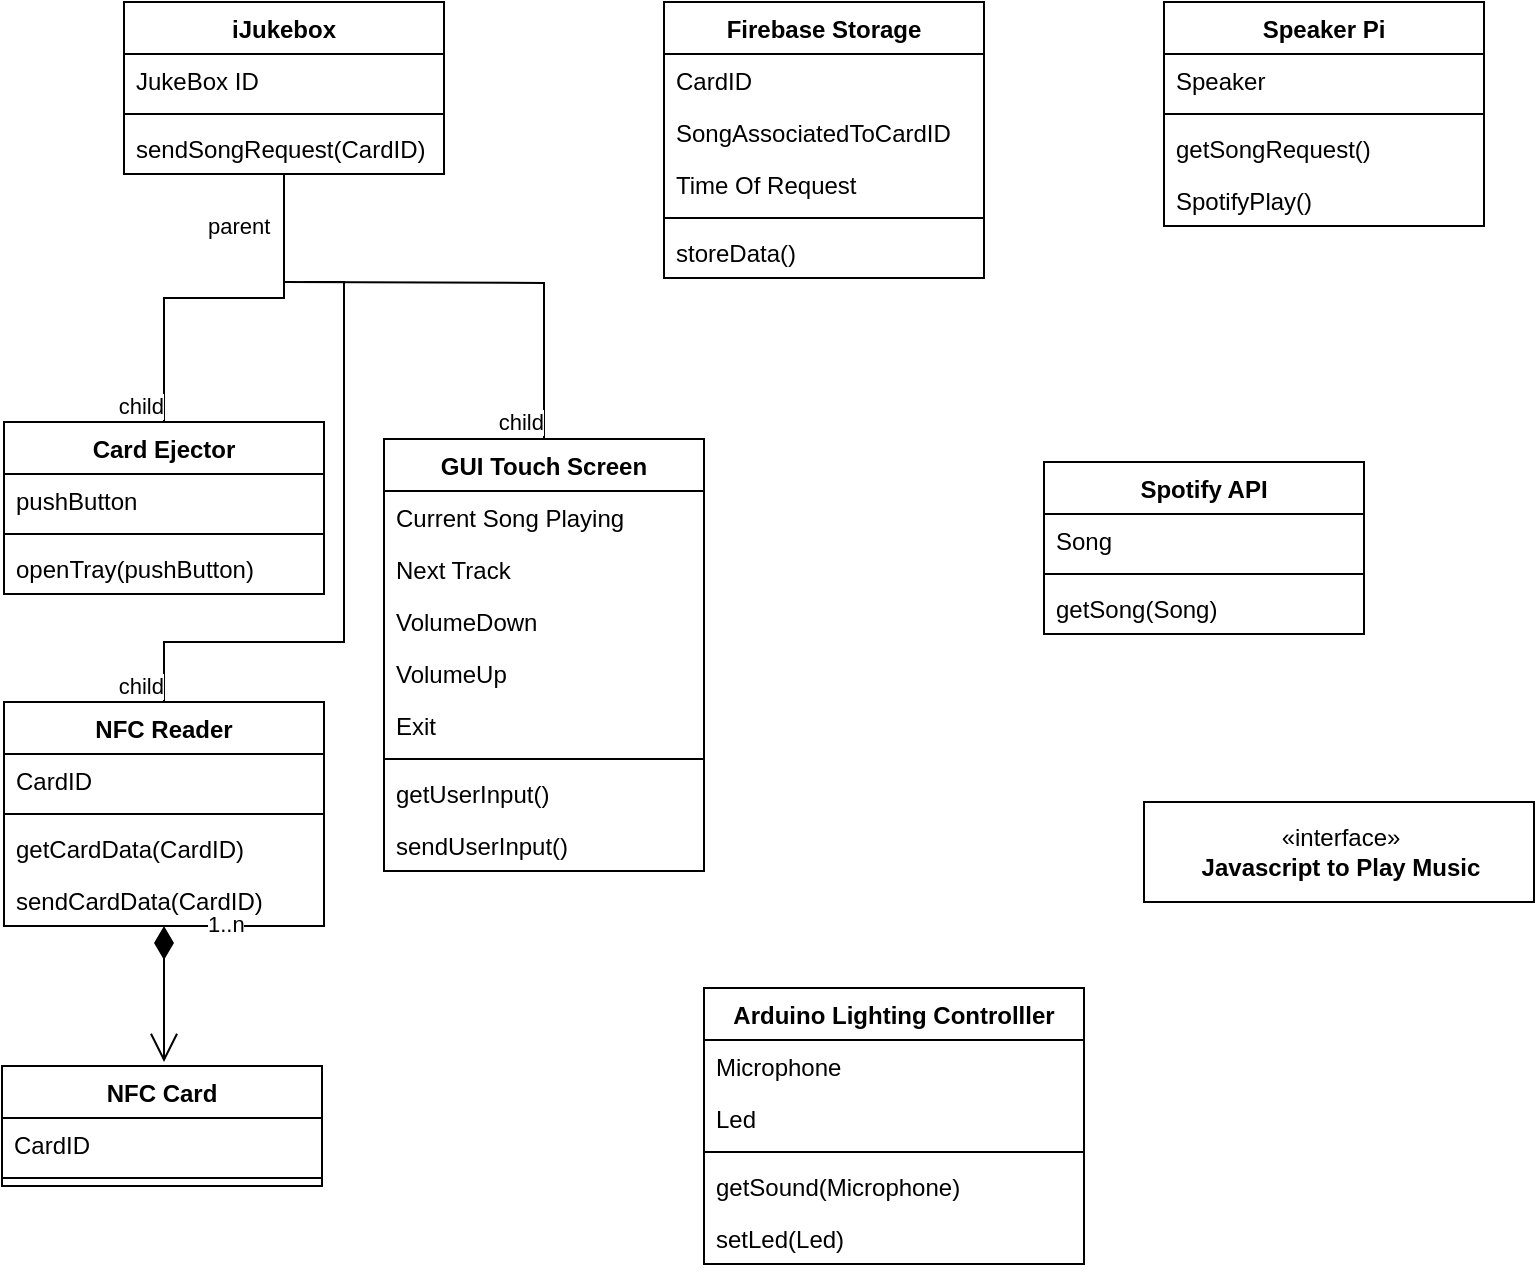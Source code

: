 <mxfile version="16.5.3" type="github">
  <diagram id="C5RBs43oDa-KdzZeNtuy" name="Page-1">
    <mxGraphModel dx="1020" dy="752" grid="1" gridSize="10" guides="1" tooltips="1" connect="1" arrows="1" fold="1" page="1" pageScale="1" pageWidth="827" pageHeight="1169" math="0" shadow="0">
      <root>
        <mxCell id="WIyWlLk6GJQsqaUBKTNV-0" />
        <mxCell id="WIyWlLk6GJQsqaUBKTNV-1" parent="WIyWlLk6GJQsqaUBKTNV-0" />
        <mxCell id="ghwq6gVGDbaOMy1OxIAP-0" value="iJukebox" style="swimlane;fontStyle=1;align=center;verticalAlign=top;childLayout=stackLayout;horizontal=1;startSize=26;horizontalStack=0;resizeParent=1;resizeParentMax=0;resizeLast=0;collapsible=1;marginBottom=0;" vertex="1" parent="WIyWlLk6GJQsqaUBKTNV-1">
          <mxGeometry x="90" y="150" width="160" height="86" as="geometry" />
        </mxCell>
        <mxCell id="ghwq6gVGDbaOMy1OxIAP-1" value="JukeBox ID" style="text;strokeColor=none;fillColor=none;align=left;verticalAlign=top;spacingLeft=4;spacingRight=4;overflow=hidden;rotatable=0;points=[[0,0.5],[1,0.5]];portConstraint=eastwest;" vertex="1" parent="ghwq6gVGDbaOMy1OxIAP-0">
          <mxGeometry y="26" width="160" height="26" as="geometry" />
        </mxCell>
        <mxCell id="ghwq6gVGDbaOMy1OxIAP-2" value="" style="line;strokeWidth=1;fillColor=none;align=left;verticalAlign=middle;spacingTop=-1;spacingLeft=3;spacingRight=3;rotatable=0;labelPosition=right;points=[];portConstraint=eastwest;" vertex="1" parent="ghwq6gVGDbaOMy1OxIAP-0">
          <mxGeometry y="52" width="160" height="8" as="geometry" />
        </mxCell>
        <mxCell id="ghwq6gVGDbaOMy1OxIAP-3" value="sendSongRequest(CardID)" style="text;strokeColor=none;fillColor=none;align=left;verticalAlign=top;spacingLeft=4;spacingRight=4;overflow=hidden;rotatable=0;points=[[0,0.5],[1,0.5]];portConstraint=eastwest;" vertex="1" parent="ghwq6gVGDbaOMy1OxIAP-0">
          <mxGeometry y="60" width="160" height="26" as="geometry" />
        </mxCell>
        <mxCell id="ghwq6gVGDbaOMy1OxIAP-8" value="Speaker Pi" style="swimlane;fontStyle=1;align=center;verticalAlign=top;childLayout=stackLayout;horizontal=1;startSize=26;horizontalStack=0;resizeParent=1;resizeParentMax=0;resizeLast=0;collapsible=1;marginBottom=0;" vertex="1" parent="WIyWlLk6GJQsqaUBKTNV-1">
          <mxGeometry x="610" y="150" width="160" height="112" as="geometry" />
        </mxCell>
        <mxCell id="ghwq6gVGDbaOMy1OxIAP-9" value="Speaker" style="text;strokeColor=none;fillColor=none;align=left;verticalAlign=top;spacingLeft=4;spacingRight=4;overflow=hidden;rotatable=0;points=[[0,0.5],[1,0.5]];portConstraint=eastwest;" vertex="1" parent="ghwq6gVGDbaOMy1OxIAP-8">
          <mxGeometry y="26" width="160" height="26" as="geometry" />
        </mxCell>
        <mxCell id="ghwq6gVGDbaOMy1OxIAP-10" value="" style="line;strokeWidth=1;fillColor=none;align=left;verticalAlign=middle;spacingTop=-1;spacingLeft=3;spacingRight=3;rotatable=0;labelPosition=right;points=[];portConstraint=eastwest;" vertex="1" parent="ghwq6gVGDbaOMy1OxIAP-8">
          <mxGeometry y="52" width="160" height="8" as="geometry" />
        </mxCell>
        <mxCell id="ghwq6gVGDbaOMy1OxIAP-50" value="getSongRequest()" style="text;strokeColor=none;fillColor=none;align=left;verticalAlign=top;spacingLeft=4;spacingRight=4;overflow=hidden;rotatable=0;points=[[0,0.5],[1,0.5]];portConstraint=eastwest;" vertex="1" parent="ghwq6gVGDbaOMy1OxIAP-8">
          <mxGeometry y="60" width="160" height="26" as="geometry" />
        </mxCell>
        <mxCell id="ghwq6gVGDbaOMy1OxIAP-11" value="SpotifyPlay()" style="text;strokeColor=none;fillColor=none;align=left;verticalAlign=top;spacingLeft=4;spacingRight=4;overflow=hidden;rotatable=0;points=[[0,0.5],[1,0.5]];portConstraint=eastwest;" vertex="1" parent="ghwq6gVGDbaOMy1OxIAP-8">
          <mxGeometry y="86" width="160" height="26" as="geometry" />
        </mxCell>
        <mxCell id="ghwq6gVGDbaOMy1OxIAP-12" value="Arduino Lighting Controlller" style="swimlane;fontStyle=1;align=center;verticalAlign=top;childLayout=stackLayout;horizontal=1;startSize=26;horizontalStack=0;resizeParent=1;resizeParentMax=0;resizeLast=0;collapsible=1;marginBottom=0;" vertex="1" parent="WIyWlLk6GJQsqaUBKTNV-1">
          <mxGeometry x="380" y="643" width="190" height="138" as="geometry" />
        </mxCell>
        <mxCell id="ghwq6gVGDbaOMy1OxIAP-13" value="Microphone" style="text;strokeColor=none;fillColor=none;align=left;verticalAlign=top;spacingLeft=4;spacingRight=4;overflow=hidden;rotatable=0;points=[[0,0.5],[1,0.5]];portConstraint=eastwest;" vertex="1" parent="ghwq6gVGDbaOMy1OxIAP-12">
          <mxGeometry y="26" width="190" height="26" as="geometry" />
        </mxCell>
        <mxCell id="ghwq6gVGDbaOMy1OxIAP-34" value="Led" style="text;strokeColor=none;fillColor=none;align=left;verticalAlign=top;spacingLeft=4;spacingRight=4;overflow=hidden;rotatable=0;points=[[0,0.5],[1,0.5]];portConstraint=eastwest;" vertex="1" parent="ghwq6gVGDbaOMy1OxIAP-12">
          <mxGeometry y="52" width="190" height="26" as="geometry" />
        </mxCell>
        <mxCell id="ghwq6gVGDbaOMy1OxIAP-14" value="" style="line;strokeWidth=1;fillColor=none;align=left;verticalAlign=middle;spacingTop=-1;spacingLeft=3;spacingRight=3;rotatable=0;labelPosition=right;points=[];portConstraint=eastwest;" vertex="1" parent="ghwq6gVGDbaOMy1OxIAP-12">
          <mxGeometry y="78" width="190" height="8" as="geometry" />
        </mxCell>
        <mxCell id="ghwq6gVGDbaOMy1OxIAP-15" value="getSound(Microphone)" style="text;strokeColor=none;fillColor=none;align=left;verticalAlign=top;spacingLeft=4;spacingRight=4;overflow=hidden;rotatable=0;points=[[0,0.5],[1,0.5]];portConstraint=eastwest;" vertex="1" parent="ghwq6gVGDbaOMy1OxIAP-12">
          <mxGeometry y="86" width="190" height="26" as="geometry" />
        </mxCell>
        <mxCell id="ghwq6gVGDbaOMy1OxIAP-36" value="setLed(Led)" style="text;strokeColor=none;fillColor=none;align=left;verticalAlign=top;spacingLeft=4;spacingRight=4;overflow=hidden;rotatable=0;points=[[0,0.5],[1,0.5]];portConstraint=eastwest;" vertex="1" parent="ghwq6gVGDbaOMy1OxIAP-12">
          <mxGeometry y="112" width="190" height="26" as="geometry" />
        </mxCell>
        <mxCell id="ghwq6gVGDbaOMy1OxIAP-16" value="Card Ejector" style="swimlane;fontStyle=1;align=center;verticalAlign=top;childLayout=stackLayout;horizontal=1;startSize=26;horizontalStack=0;resizeParent=1;resizeParentMax=0;resizeLast=0;collapsible=1;marginBottom=0;" vertex="1" parent="WIyWlLk6GJQsqaUBKTNV-1">
          <mxGeometry x="30" y="360" width="160" height="86" as="geometry" />
        </mxCell>
        <mxCell id="ghwq6gVGDbaOMy1OxIAP-17" value="pushButton" style="text;strokeColor=none;fillColor=none;align=left;verticalAlign=top;spacingLeft=4;spacingRight=4;overflow=hidden;rotatable=0;points=[[0,0.5],[1,0.5]];portConstraint=eastwest;" vertex="1" parent="ghwq6gVGDbaOMy1OxIAP-16">
          <mxGeometry y="26" width="160" height="26" as="geometry" />
        </mxCell>
        <mxCell id="ghwq6gVGDbaOMy1OxIAP-18" value="" style="line;strokeWidth=1;fillColor=none;align=left;verticalAlign=middle;spacingTop=-1;spacingLeft=3;spacingRight=3;rotatable=0;labelPosition=right;points=[];portConstraint=eastwest;" vertex="1" parent="ghwq6gVGDbaOMy1OxIAP-16">
          <mxGeometry y="52" width="160" height="8" as="geometry" />
        </mxCell>
        <mxCell id="ghwq6gVGDbaOMy1OxIAP-19" value="openTray(pushButton)" style="text;strokeColor=none;fillColor=none;align=left;verticalAlign=top;spacingLeft=4;spacingRight=4;overflow=hidden;rotatable=0;points=[[0,0.5],[1,0.5]];portConstraint=eastwest;" vertex="1" parent="ghwq6gVGDbaOMy1OxIAP-16">
          <mxGeometry y="60" width="160" height="26" as="geometry" />
        </mxCell>
        <mxCell id="ghwq6gVGDbaOMy1OxIAP-20" value="NFC Reader" style="swimlane;fontStyle=1;align=center;verticalAlign=top;childLayout=stackLayout;horizontal=1;startSize=26;horizontalStack=0;resizeParent=1;resizeParentMax=0;resizeLast=0;collapsible=1;marginBottom=0;" vertex="1" parent="WIyWlLk6GJQsqaUBKTNV-1">
          <mxGeometry x="30" y="500" width="160" height="112" as="geometry" />
        </mxCell>
        <mxCell id="ghwq6gVGDbaOMy1OxIAP-37" value="CardID" style="text;strokeColor=none;fillColor=none;align=left;verticalAlign=top;spacingLeft=4;spacingRight=4;overflow=hidden;rotatable=0;points=[[0,0.5],[1,0.5]];portConstraint=eastwest;" vertex="1" parent="ghwq6gVGDbaOMy1OxIAP-20">
          <mxGeometry y="26" width="160" height="26" as="geometry" />
        </mxCell>
        <mxCell id="ghwq6gVGDbaOMy1OxIAP-22" value="" style="line;strokeWidth=1;fillColor=none;align=left;verticalAlign=middle;spacingTop=-1;spacingLeft=3;spacingRight=3;rotatable=0;labelPosition=right;points=[];portConstraint=eastwest;" vertex="1" parent="ghwq6gVGDbaOMy1OxIAP-20">
          <mxGeometry y="52" width="160" height="8" as="geometry" />
        </mxCell>
        <mxCell id="ghwq6gVGDbaOMy1OxIAP-23" value="getCardData(CardID)" style="text;strokeColor=none;fillColor=none;align=left;verticalAlign=top;spacingLeft=4;spacingRight=4;overflow=hidden;rotatable=0;points=[[0,0.5],[1,0.5]];portConstraint=eastwest;" vertex="1" parent="ghwq6gVGDbaOMy1OxIAP-20">
          <mxGeometry y="60" width="160" height="26" as="geometry" />
        </mxCell>
        <mxCell id="ghwq6gVGDbaOMy1OxIAP-35" value="sendCardData(CardID)" style="text;strokeColor=none;fillColor=none;align=left;verticalAlign=top;spacingLeft=4;spacingRight=4;overflow=hidden;rotatable=0;points=[[0,0.5],[1,0.5]];portConstraint=eastwest;" vertex="1" parent="ghwq6gVGDbaOMy1OxIAP-20">
          <mxGeometry y="86" width="160" height="26" as="geometry" />
        </mxCell>
        <mxCell id="ghwq6gVGDbaOMy1OxIAP-24" value="Spotify API" style="swimlane;fontStyle=1;align=center;verticalAlign=top;childLayout=stackLayout;horizontal=1;startSize=26;horizontalStack=0;resizeParent=1;resizeParentMax=0;resizeLast=0;collapsible=1;marginBottom=0;" vertex="1" parent="WIyWlLk6GJQsqaUBKTNV-1">
          <mxGeometry x="550" y="380" width="160" height="86" as="geometry" />
        </mxCell>
        <mxCell id="ghwq6gVGDbaOMy1OxIAP-25" value="Song" style="text;strokeColor=none;fillColor=none;align=left;verticalAlign=top;spacingLeft=4;spacingRight=4;overflow=hidden;rotatable=0;points=[[0,0.5],[1,0.5]];portConstraint=eastwest;" vertex="1" parent="ghwq6gVGDbaOMy1OxIAP-24">
          <mxGeometry y="26" width="160" height="26" as="geometry" />
        </mxCell>
        <mxCell id="ghwq6gVGDbaOMy1OxIAP-26" value="" style="line;strokeWidth=1;fillColor=none;align=left;verticalAlign=middle;spacingTop=-1;spacingLeft=3;spacingRight=3;rotatable=0;labelPosition=right;points=[];portConstraint=eastwest;" vertex="1" parent="ghwq6gVGDbaOMy1OxIAP-24">
          <mxGeometry y="52" width="160" height="8" as="geometry" />
        </mxCell>
        <mxCell id="ghwq6gVGDbaOMy1OxIAP-27" value="getSong(Song)" style="text;strokeColor=none;fillColor=none;align=left;verticalAlign=top;spacingLeft=4;spacingRight=4;overflow=hidden;rotatable=0;points=[[0,0.5],[1,0.5]];portConstraint=eastwest;" vertex="1" parent="ghwq6gVGDbaOMy1OxIAP-24">
          <mxGeometry y="60" width="160" height="26" as="geometry" />
        </mxCell>
        <mxCell id="ghwq6gVGDbaOMy1OxIAP-28" value="Firebase Storage" style="swimlane;fontStyle=1;align=center;verticalAlign=top;childLayout=stackLayout;horizontal=1;startSize=26;horizontalStack=0;resizeParent=1;resizeParentMax=0;resizeLast=0;collapsible=1;marginBottom=0;" vertex="1" parent="WIyWlLk6GJQsqaUBKTNV-1">
          <mxGeometry x="360" y="150" width="160" height="138" as="geometry" />
        </mxCell>
        <mxCell id="ghwq6gVGDbaOMy1OxIAP-29" value="CardID" style="text;strokeColor=none;fillColor=none;align=left;verticalAlign=top;spacingLeft=4;spacingRight=4;overflow=hidden;rotatable=0;points=[[0,0.5],[1,0.5]];portConstraint=eastwest;" vertex="1" parent="ghwq6gVGDbaOMy1OxIAP-28">
          <mxGeometry y="26" width="160" height="26" as="geometry" />
        </mxCell>
        <mxCell id="ghwq6gVGDbaOMy1OxIAP-48" value="SongAssociatedToCardID" style="text;strokeColor=none;fillColor=none;align=left;verticalAlign=top;spacingLeft=4;spacingRight=4;overflow=hidden;rotatable=0;points=[[0,0.5],[1,0.5]];portConstraint=eastwest;" vertex="1" parent="ghwq6gVGDbaOMy1OxIAP-28">
          <mxGeometry y="52" width="160" height="26" as="geometry" />
        </mxCell>
        <mxCell id="ghwq6gVGDbaOMy1OxIAP-42" value="Time Of Request" style="text;strokeColor=none;fillColor=none;align=left;verticalAlign=top;spacingLeft=4;spacingRight=4;overflow=hidden;rotatable=0;points=[[0,0.5],[1,0.5]];portConstraint=eastwest;" vertex="1" parent="ghwq6gVGDbaOMy1OxIAP-28">
          <mxGeometry y="78" width="160" height="26" as="geometry" />
        </mxCell>
        <mxCell id="ghwq6gVGDbaOMy1OxIAP-30" value="" style="line;strokeWidth=1;fillColor=none;align=left;verticalAlign=middle;spacingTop=-1;spacingLeft=3;spacingRight=3;rotatable=0;labelPosition=right;points=[];portConstraint=eastwest;" vertex="1" parent="ghwq6gVGDbaOMy1OxIAP-28">
          <mxGeometry y="104" width="160" height="8" as="geometry" />
        </mxCell>
        <mxCell id="ghwq6gVGDbaOMy1OxIAP-43" value="storeData()" style="text;strokeColor=none;fillColor=none;align=left;verticalAlign=top;spacingLeft=4;spacingRight=4;overflow=hidden;rotatable=0;points=[[0,0.5],[1,0.5]];portConstraint=eastwest;" vertex="1" parent="ghwq6gVGDbaOMy1OxIAP-28">
          <mxGeometry y="112" width="160" height="26" as="geometry" />
        </mxCell>
        <mxCell id="ghwq6gVGDbaOMy1OxIAP-32" value="«interface»&lt;br&gt;&lt;b&gt;Javascript to Play Music&lt;/b&gt;" style="html=1;" vertex="1" parent="WIyWlLk6GJQsqaUBKTNV-1">
          <mxGeometry x="600" y="550" width="195" height="50" as="geometry" />
        </mxCell>
        <mxCell id="ghwq6gVGDbaOMy1OxIAP-38" value="GUI Touch Screen" style="swimlane;fontStyle=1;align=center;verticalAlign=top;childLayout=stackLayout;horizontal=1;startSize=26;horizontalStack=0;resizeParent=1;resizeParentMax=0;resizeLast=0;collapsible=1;marginBottom=0;" vertex="1" parent="WIyWlLk6GJQsqaUBKTNV-1">
          <mxGeometry x="220" y="368.5" width="160" height="216" as="geometry" />
        </mxCell>
        <mxCell id="ghwq6gVGDbaOMy1OxIAP-39" value="Current Song Playing" style="text;strokeColor=none;fillColor=none;align=left;verticalAlign=top;spacingLeft=4;spacingRight=4;overflow=hidden;rotatable=0;points=[[0,0.5],[1,0.5]];portConstraint=eastwest;" vertex="1" parent="ghwq6gVGDbaOMy1OxIAP-38">
          <mxGeometry y="26" width="160" height="26" as="geometry" />
        </mxCell>
        <mxCell id="ghwq6gVGDbaOMy1OxIAP-46" value="Next Track" style="text;strokeColor=none;fillColor=none;align=left;verticalAlign=top;spacingLeft=4;spacingRight=4;overflow=hidden;rotatable=0;points=[[0,0.5],[1,0.5]];portConstraint=eastwest;" vertex="1" parent="ghwq6gVGDbaOMy1OxIAP-38">
          <mxGeometry y="52" width="160" height="26" as="geometry" />
        </mxCell>
        <mxCell id="ghwq6gVGDbaOMy1OxIAP-44" value="VolumeDown" style="text;strokeColor=none;fillColor=none;align=left;verticalAlign=top;spacingLeft=4;spacingRight=4;overflow=hidden;rotatable=0;points=[[0,0.5],[1,0.5]];portConstraint=eastwest;" vertex="1" parent="ghwq6gVGDbaOMy1OxIAP-38">
          <mxGeometry y="78" width="160" height="26" as="geometry" />
        </mxCell>
        <mxCell id="ghwq6gVGDbaOMy1OxIAP-45" value="VolumeUp" style="text;strokeColor=none;fillColor=none;align=left;verticalAlign=top;spacingLeft=4;spacingRight=4;overflow=hidden;rotatable=0;points=[[0,0.5],[1,0.5]];portConstraint=eastwest;" vertex="1" parent="ghwq6gVGDbaOMy1OxIAP-38">
          <mxGeometry y="104" width="160" height="26" as="geometry" />
        </mxCell>
        <mxCell id="ghwq6gVGDbaOMy1OxIAP-57" value="Exit" style="text;strokeColor=none;fillColor=none;align=left;verticalAlign=top;spacingLeft=4;spacingRight=4;overflow=hidden;rotatable=0;points=[[0,0.5],[1,0.5]];portConstraint=eastwest;" vertex="1" parent="ghwq6gVGDbaOMy1OxIAP-38">
          <mxGeometry y="130" width="160" height="26" as="geometry" />
        </mxCell>
        <mxCell id="ghwq6gVGDbaOMy1OxIAP-40" value="" style="line;strokeWidth=1;fillColor=none;align=left;verticalAlign=middle;spacingTop=-1;spacingLeft=3;spacingRight=3;rotatable=0;labelPosition=right;points=[];portConstraint=eastwest;" vertex="1" parent="ghwq6gVGDbaOMy1OxIAP-38">
          <mxGeometry y="156" width="160" height="8" as="geometry" />
        </mxCell>
        <mxCell id="ghwq6gVGDbaOMy1OxIAP-41" value="getUserInput()" style="text;strokeColor=none;fillColor=none;align=left;verticalAlign=top;spacingLeft=4;spacingRight=4;overflow=hidden;rotatable=0;points=[[0,0.5],[1,0.5]];portConstraint=eastwest;" vertex="1" parent="ghwq6gVGDbaOMy1OxIAP-38">
          <mxGeometry y="164" width="160" height="26" as="geometry" />
        </mxCell>
        <mxCell id="ghwq6gVGDbaOMy1OxIAP-47" value="sendUserInput()" style="text;strokeColor=none;fillColor=none;align=left;verticalAlign=top;spacingLeft=4;spacingRight=4;overflow=hidden;rotatable=0;points=[[0,0.5],[1,0.5]];portConstraint=eastwest;" vertex="1" parent="ghwq6gVGDbaOMy1OxIAP-38">
          <mxGeometry y="190" width="160" height="26" as="geometry" />
        </mxCell>
        <mxCell id="ghwq6gVGDbaOMy1OxIAP-53" value="NFC Card" style="swimlane;fontStyle=1;align=center;verticalAlign=top;childLayout=stackLayout;horizontal=1;startSize=26;horizontalStack=0;resizeParent=1;resizeParentMax=0;resizeLast=0;collapsible=1;marginBottom=0;" vertex="1" parent="WIyWlLk6GJQsqaUBKTNV-1">
          <mxGeometry x="29" y="682" width="160" height="60" as="geometry" />
        </mxCell>
        <mxCell id="ghwq6gVGDbaOMy1OxIAP-54" value="CardID" style="text;strokeColor=none;fillColor=none;align=left;verticalAlign=top;spacingLeft=4;spacingRight=4;overflow=hidden;rotatable=0;points=[[0,0.5],[1,0.5]];portConstraint=eastwest;" vertex="1" parent="ghwq6gVGDbaOMy1OxIAP-53">
          <mxGeometry y="26" width="160" height="26" as="geometry" />
        </mxCell>
        <mxCell id="ghwq6gVGDbaOMy1OxIAP-55" value="" style="line;strokeWidth=1;fillColor=none;align=left;verticalAlign=middle;spacingTop=-1;spacingLeft=3;spacingRight=3;rotatable=0;labelPosition=right;points=[];portConstraint=eastwest;" vertex="1" parent="ghwq6gVGDbaOMy1OxIAP-53">
          <mxGeometry y="52" width="160" height="8" as="geometry" />
        </mxCell>
        <mxCell id="ghwq6gVGDbaOMy1OxIAP-58" value="" style="endArrow=none;html=1;edgeStyle=orthogonalEdgeStyle;rounded=0;entryX=0.5;entryY=0;entryDx=0;entryDy=0;" edge="1" parent="WIyWlLk6GJQsqaUBKTNV-1" source="ghwq6gVGDbaOMy1OxIAP-0" target="ghwq6gVGDbaOMy1OxIAP-16">
          <mxGeometry relative="1" as="geometry">
            <mxPoint x="310" y="490" as="sourcePoint" />
            <mxPoint x="470" y="490" as="targetPoint" />
          </mxGeometry>
        </mxCell>
        <mxCell id="ghwq6gVGDbaOMy1OxIAP-59" value="parent" style="edgeLabel;resizable=0;html=1;align=left;verticalAlign=bottom;" connectable="0" vertex="1" parent="ghwq6gVGDbaOMy1OxIAP-58">
          <mxGeometry x="-1" relative="1" as="geometry">
            <mxPoint x="-40" y="34" as="offset" />
          </mxGeometry>
        </mxCell>
        <mxCell id="ghwq6gVGDbaOMy1OxIAP-60" value="child" style="edgeLabel;resizable=0;html=1;align=right;verticalAlign=bottom;" connectable="0" vertex="1" parent="ghwq6gVGDbaOMy1OxIAP-58">
          <mxGeometry x="1" relative="1" as="geometry" />
        </mxCell>
        <mxCell id="ghwq6gVGDbaOMy1OxIAP-61" value="" style="endArrow=none;html=1;edgeStyle=orthogonalEdgeStyle;rounded=0;" edge="1" parent="WIyWlLk6GJQsqaUBKTNV-1" target="ghwq6gVGDbaOMy1OxIAP-38">
          <mxGeometry relative="1" as="geometry">
            <mxPoint x="170" y="290" as="sourcePoint" />
            <mxPoint x="470" y="490" as="targetPoint" />
          </mxGeometry>
        </mxCell>
        <mxCell id="ghwq6gVGDbaOMy1OxIAP-63" value="child" style="edgeLabel;resizable=0;html=1;align=right;verticalAlign=bottom;" connectable="0" vertex="1" parent="ghwq6gVGDbaOMy1OxIAP-61">
          <mxGeometry x="1" relative="1" as="geometry" />
        </mxCell>
        <mxCell id="ghwq6gVGDbaOMy1OxIAP-64" value="" style="endArrow=none;html=1;edgeStyle=orthogonalEdgeStyle;rounded=0;" edge="1" parent="WIyWlLk6GJQsqaUBKTNV-1" target="ghwq6gVGDbaOMy1OxIAP-20">
          <mxGeometry relative="1" as="geometry">
            <mxPoint x="180" y="290" as="sourcePoint" />
            <mxPoint x="470" y="390" as="targetPoint" />
            <Array as="points">
              <mxPoint x="200" y="290" />
              <mxPoint x="200" y="470" />
              <mxPoint x="110" y="470" />
            </Array>
          </mxGeometry>
        </mxCell>
        <mxCell id="ghwq6gVGDbaOMy1OxIAP-66" value="child" style="edgeLabel;resizable=0;html=1;align=right;verticalAlign=bottom;" connectable="0" vertex="1" parent="ghwq6gVGDbaOMy1OxIAP-64">
          <mxGeometry x="1" relative="1" as="geometry" />
        </mxCell>
        <mxCell id="ghwq6gVGDbaOMy1OxIAP-67" value="1..n" style="endArrow=open;html=1;endSize=12;startArrow=diamondThin;startSize=14;startFill=1;edgeStyle=orthogonalEdgeStyle;align=left;verticalAlign=bottom;rounded=0;" edge="1" parent="WIyWlLk6GJQsqaUBKTNV-1" source="ghwq6gVGDbaOMy1OxIAP-20">
          <mxGeometry x="-0.765" y="20" relative="1" as="geometry">
            <mxPoint x="310" y="490" as="sourcePoint" />
            <mxPoint x="110" y="680" as="targetPoint" />
            <mxPoint as="offset" />
          </mxGeometry>
        </mxCell>
      </root>
    </mxGraphModel>
  </diagram>
</mxfile>

